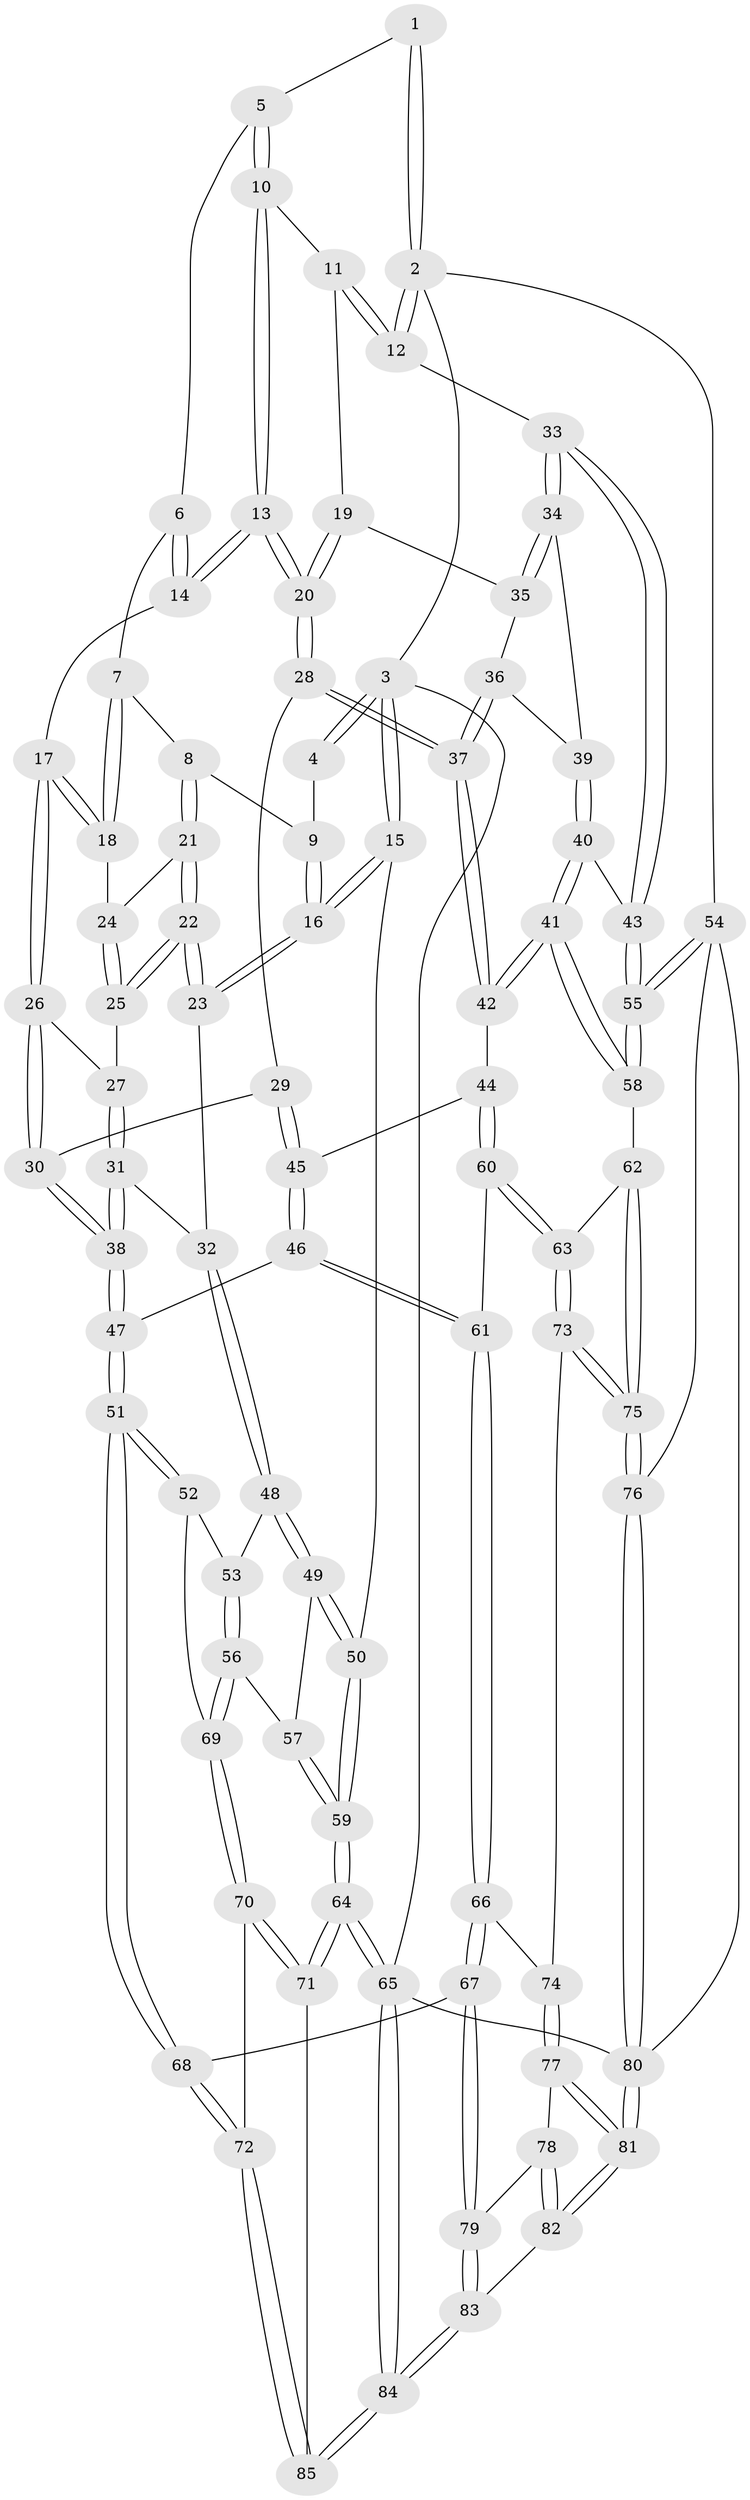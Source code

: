 // coarse degree distribution, {4: 0.5348837209302325, 3: 0.4418604651162791, 5: 0.023255813953488372}
// Generated by graph-tools (version 1.1) at 2025/38/03/04/25 23:38:32]
// undirected, 85 vertices, 209 edges
graph export_dot {
  node [color=gray90,style=filled];
  1 [pos="+0.6199670631903244+0"];
  2 [pos="+1+0"];
  3 [pos="+0+0"];
  4 [pos="+0.22734261837475112+0"];
  5 [pos="+0.6204904282006887+0"];
  6 [pos="+0.5411719011867898+0"];
  7 [pos="+0.4387060535336306+0.08556617058056551"];
  8 [pos="+0.24821419118090504+0.018011197744177802"];
  9 [pos="+0.22712120892160492+0"];
  10 [pos="+0.6816117450020379+0"];
  11 [pos="+0.8158185577632617+0.08635699910858581"];
  12 [pos="+1+0"];
  13 [pos="+0.6487773122927444+0.2074772239070568"];
  14 [pos="+0.5503209148650375+0.1775652313704063"];
  15 [pos="+0+0.23118953917888618"];
  16 [pos="+0+0.23243359753702295"];
  17 [pos="+0.5018290807171808+0.1835158725218169"];
  18 [pos="+0.449799432706215+0.13419494329720108"];
  19 [pos="+0.7864091370065796+0.22255177733516396"];
  20 [pos="+0.6768776821636584+0.25152151034759623"];
  21 [pos="+0.2420516298636674+0.07530966027694312"];
  22 [pos="+0.1507888026634669+0.291787780122174"];
  23 [pos="+0.14505202978829737+0.2991073455453394"];
  24 [pos="+0.37297188366911815+0.18132556219866605"];
  25 [pos="+0.3727495806686995+0.2404740173577726"];
  26 [pos="+0.4492737529769727+0.2771194918353981"];
  27 [pos="+0.3948204357588596+0.25598759385861575"];
  28 [pos="+0.6663232337280959+0.29371512514049825"];
  29 [pos="+0.628312851776542+0.321057104013067"];
  30 [pos="+0.47641551824224326+0.3548012038522622"];
  31 [pos="+0.31437012924807+0.3819104770565226"];
  32 [pos="+0.14802640386926139+0.30507526149643727"];
  33 [pos="+1+0.16169584672564788"];
  34 [pos="+0.9859889232447892+0.24294035363459013"];
  35 [pos="+0.8558447789215986+0.2469840710513255"];
  36 [pos="+0.8333994555394597+0.34315178403284985"];
  37 [pos="+0.7544892378231904+0.4177426811590203"];
  38 [pos="+0.42291696944741924+0.4566274640781051"];
  39 [pos="+0.8908239756363993+0.38355420215446573"];
  40 [pos="+0.8792138474234673+0.4705017815023462"];
  41 [pos="+0.803580943821789+0.5445155514284372"];
  42 [pos="+0.7892733054952201+0.5392892226497581"];
  43 [pos="+1+0.362735148599883"];
  44 [pos="+0.6975950352832329+0.564435543767543"];
  45 [pos="+0.5896396135364873+0.5448634224796772"];
  46 [pos="+0.5066233532926504+0.5592335537269283"];
  47 [pos="+0.4381061900120569+0.5545774356809166"];
  48 [pos="+0.14822654184708275+0.4261226219032065"];
  49 [pos="+0.09348702901196707+0.48828137367750324"];
  50 [pos="+0+0.4883847776975519"];
  51 [pos="+0.38214065740704434+0.6163060935191883"];
  52 [pos="+0.2860078782498459+0.6040828747877356"];
  53 [pos="+0.15510339642381127+0.43683024311983026"];
  54 [pos="+1+0.796280955469137"];
  55 [pos="+1+0.7044444742363263"];
  56 [pos="+0.12478151649932169+0.6706761569906771"];
  57 [pos="+0.056635642396091056+0.5833339355271789"];
  58 [pos="+0.9000371720194325+0.6649091077562709"];
  59 [pos="+0+0.5609374190838249"];
  60 [pos="+0.658180645367157+0.7370912471229342"];
  61 [pos="+0.6119270460819491+0.7521427964883558"];
  62 [pos="+0.8466652429631611+0.7445128388917829"];
  63 [pos="+0.7015410262695474+0.7637155960089705"];
  64 [pos="+0+0.8139199676476042"];
  65 [pos="+0+1"];
  66 [pos="+0.6028432388153784+0.7615026294125576"];
  67 [pos="+0.45957787913062975+0.8258728640176541"];
  68 [pos="+0.3947418508338738+0.7450617797241629"];
  69 [pos="+0.13062715862249008+0.6799116461293722"];
  70 [pos="+0.10910847069174222+0.7324995024384165"];
  71 [pos="+0+0.8077954363576517"];
  72 [pos="+0.19717499122812845+0.8631655507145191"];
  73 [pos="+0.6996958306888434+0.8669538445258496"];
  74 [pos="+0.6585701788857964+0.8918414401764564"];
  75 [pos="+0.8317362211061334+0.8897275469223437"];
  76 [pos="+0.8573587639168392+0.9482292568131241"];
  77 [pos="+0.6575393544827733+0.8932262476982437"];
  78 [pos="+0.5845165794897712+0.8766127438085752"];
  79 [pos="+0.46098381081863404+0.8342701383541675"];
  80 [pos="+0.7838378744037129+1"];
  81 [pos="+0.6382466355912503+1"];
  82 [pos="+0.5646249225446988+1"];
  83 [pos="+0.41487656216465935+1"];
  84 [pos="+0.24389782774181823+1"];
  85 [pos="+0.18586410932703162+0.9607260772540777"];
  1 -- 2;
  1 -- 2;
  1 -- 5;
  2 -- 3;
  2 -- 12;
  2 -- 12;
  2 -- 54;
  3 -- 4;
  3 -- 4;
  3 -- 15;
  3 -- 15;
  3 -- 65;
  4 -- 9;
  5 -- 6;
  5 -- 10;
  5 -- 10;
  6 -- 7;
  6 -- 14;
  6 -- 14;
  7 -- 8;
  7 -- 18;
  7 -- 18;
  8 -- 9;
  8 -- 21;
  8 -- 21;
  9 -- 16;
  9 -- 16;
  10 -- 11;
  10 -- 13;
  10 -- 13;
  11 -- 12;
  11 -- 12;
  11 -- 19;
  12 -- 33;
  13 -- 14;
  13 -- 14;
  13 -- 20;
  13 -- 20;
  14 -- 17;
  15 -- 16;
  15 -- 16;
  15 -- 50;
  16 -- 23;
  16 -- 23;
  17 -- 18;
  17 -- 18;
  17 -- 26;
  17 -- 26;
  18 -- 24;
  19 -- 20;
  19 -- 20;
  19 -- 35;
  20 -- 28;
  20 -- 28;
  21 -- 22;
  21 -- 22;
  21 -- 24;
  22 -- 23;
  22 -- 23;
  22 -- 25;
  22 -- 25;
  23 -- 32;
  24 -- 25;
  24 -- 25;
  25 -- 27;
  26 -- 27;
  26 -- 30;
  26 -- 30;
  27 -- 31;
  27 -- 31;
  28 -- 29;
  28 -- 37;
  28 -- 37;
  29 -- 30;
  29 -- 45;
  29 -- 45;
  30 -- 38;
  30 -- 38;
  31 -- 32;
  31 -- 38;
  31 -- 38;
  32 -- 48;
  32 -- 48;
  33 -- 34;
  33 -- 34;
  33 -- 43;
  33 -- 43;
  34 -- 35;
  34 -- 35;
  34 -- 39;
  35 -- 36;
  36 -- 37;
  36 -- 37;
  36 -- 39;
  37 -- 42;
  37 -- 42;
  38 -- 47;
  38 -- 47;
  39 -- 40;
  39 -- 40;
  40 -- 41;
  40 -- 41;
  40 -- 43;
  41 -- 42;
  41 -- 42;
  41 -- 58;
  41 -- 58;
  42 -- 44;
  43 -- 55;
  43 -- 55;
  44 -- 45;
  44 -- 60;
  44 -- 60;
  45 -- 46;
  45 -- 46;
  46 -- 47;
  46 -- 61;
  46 -- 61;
  47 -- 51;
  47 -- 51;
  48 -- 49;
  48 -- 49;
  48 -- 53;
  49 -- 50;
  49 -- 50;
  49 -- 57;
  50 -- 59;
  50 -- 59;
  51 -- 52;
  51 -- 52;
  51 -- 68;
  51 -- 68;
  52 -- 53;
  52 -- 69;
  53 -- 56;
  53 -- 56;
  54 -- 55;
  54 -- 55;
  54 -- 76;
  54 -- 80;
  55 -- 58;
  55 -- 58;
  56 -- 57;
  56 -- 69;
  56 -- 69;
  57 -- 59;
  57 -- 59;
  58 -- 62;
  59 -- 64;
  59 -- 64;
  60 -- 61;
  60 -- 63;
  60 -- 63;
  61 -- 66;
  61 -- 66;
  62 -- 63;
  62 -- 75;
  62 -- 75;
  63 -- 73;
  63 -- 73;
  64 -- 65;
  64 -- 65;
  64 -- 71;
  64 -- 71;
  65 -- 84;
  65 -- 84;
  65 -- 80;
  66 -- 67;
  66 -- 67;
  66 -- 74;
  67 -- 68;
  67 -- 79;
  67 -- 79;
  68 -- 72;
  68 -- 72;
  69 -- 70;
  69 -- 70;
  70 -- 71;
  70 -- 71;
  70 -- 72;
  71 -- 85;
  72 -- 85;
  72 -- 85;
  73 -- 74;
  73 -- 75;
  73 -- 75;
  74 -- 77;
  74 -- 77;
  75 -- 76;
  75 -- 76;
  76 -- 80;
  76 -- 80;
  77 -- 78;
  77 -- 81;
  77 -- 81;
  78 -- 79;
  78 -- 82;
  78 -- 82;
  79 -- 83;
  79 -- 83;
  80 -- 81;
  80 -- 81;
  81 -- 82;
  81 -- 82;
  82 -- 83;
  83 -- 84;
  83 -- 84;
  84 -- 85;
  84 -- 85;
}
